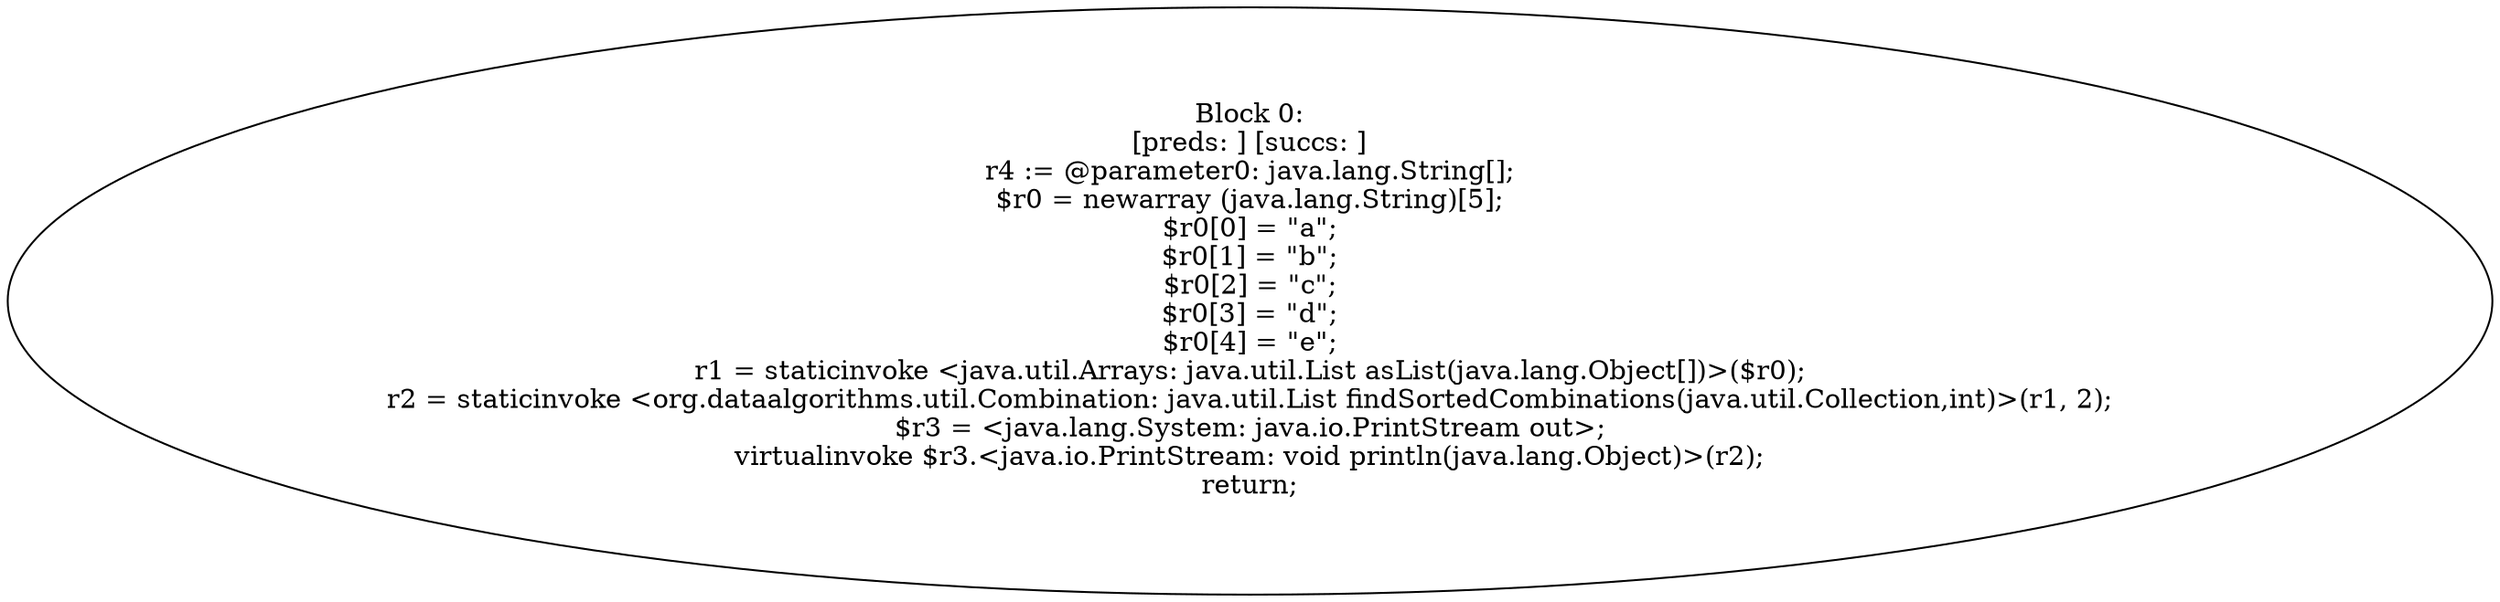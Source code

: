 digraph "unitGraph" {
    "Block 0:
[preds: ] [succs: ]
r4 := @parameter0: java.lang.String[];
$r0 = newarray (java.lang.String)[5];
$r0[0] = \"a\";
$r0[1] = \"b\";
$r0[2] = \"c\";
$r0[3] = \"d\";
$r0[4] = \"e\";
r1 = staticinvoke <java.util.Arrays: java.util.List asList(java.lang.Object[])>($r0);
r2 = staticinvoke <org.dataalgorithms.util.Combination: java.util.List findSortedCombinations(java.util.Collection,int)>(r1, 2);
$r3 = <java.lang.System: java.io.PrintStream out>;
virtualinvoke $r3.<java.io.PrintStream: void println(java.lang.Object)>(r2);
return;
"
}
